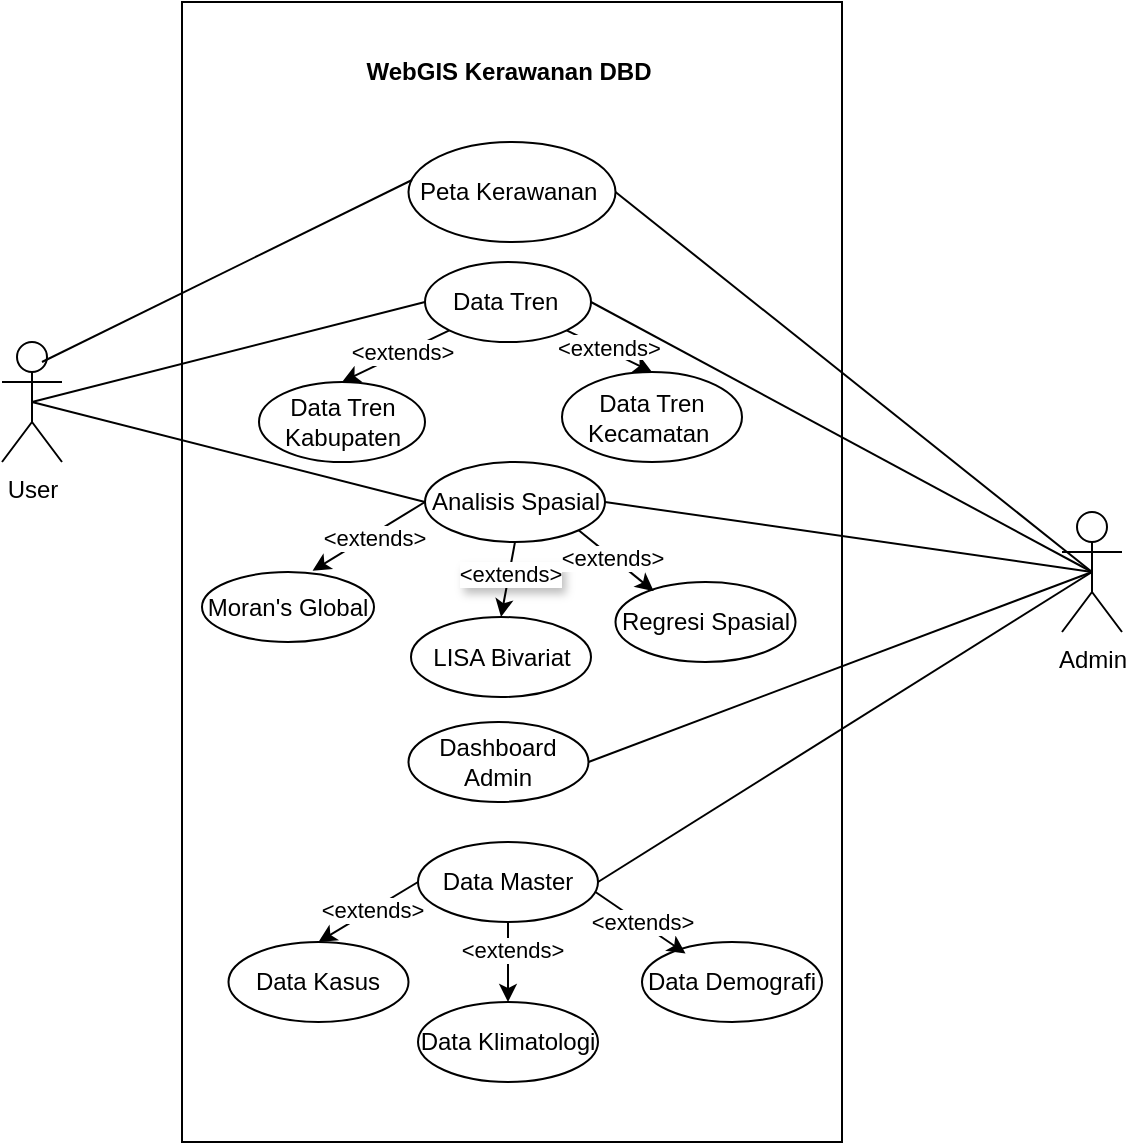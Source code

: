 <mxfile version="27.1.5">
  <diagram name="Halaman-1" id="VMHLC8AJCGpg8gA26jjy">
    <mxGraphModel dx="872" dy="511" grid="1" gridSize="10" guides="1" tooltips="1" connect="1" arrows="1" fold="1" page="1" pageScale="1" pageWidth="827" pageHeight="1169" background="none" math="0" shadow="0">
      <root>
        <mxCell id="0" />
        <mxCell id="1" parent="0" />
        <mxCell id="w5m3LBSkxyIEWTHVduvz-15" value="" style="rounded=0;whiteSpace=wrap;html=1;fillColor=light-dark(#FFFFFF,#FFFFFF);strokeColor=light-dark(#000000,#000000);" vertex="1" parent="1">
          <mxGeometry x="250" y="300" width="330" height="570" as="geometry" />
        </mxCell>
        <mxCell id="w5m3LBSkxyIEWTHVduvz-63" style="rounded=0;orthogonalLoop=1;jettySize=auto;html=1;exitX=0.5;exitY=0.5;exitDx=0;exitDy=0;exitPerimeter=0;entryX=0;entryY=0.5;entryDx=0;entryDy=0;strokeColor=light-dark(#000000,#000000);endArrow=none;startFill=0;" edge="1" parent="1" source="w5m3LBSkxyIEWTHVduvz-16" target="w5m3LBSkxyIEWTHVduvz-23">
          <mxGeometry relative="1" as="geometry" />
        </mxCell>
        <mxCell id="w5m3LBSkxyIEWTHVduvz-64" style="rounded=0;orthogonalLoop=1;jettySize=auto;html=1;exitX=0.5;exitY=0.5;exitDx=0;exitDy=0;exitPerimeter=0;entryX=0;entryY=0.5;entryDx=0;entryDy=0;strokeColor=light-dark(#000000,#000000);endArrow=none;startFill=0;" edge="1" parent="1" source="w5m3LBSkxyIEWTHVduvz-16" target="w5m3LBSkxyIEWTHVduvz-29">
          <mxGeometry relative="1" as="geometry" />
        </mxCell>
        <mxCell id="w5m3LBSkxyIEWTHVduvz-16" value="User" style="shape=umlActor;verticalLabelPosition=bottom;verticalAlign=top;html=1;outlineConnect=0;strokeColor=light-dark(#000000,#000000);fillColor=none;" vertex="1" parent="1">
          <mxGeometry x="160" y="470" width="30" height="60" as="geometry" />
        </mxCell>
        <mxCell id="w5m3LBSkxyIEWTHVduvz-65" style="rounded=0;orthogonalLoop=1;jettySize=auto;html=1;exitX=0.5;exitY=0.5;exitDx=0;exitDy=0;exitPerimeter=0;entryX=1;entryY=0.5;entryDx=0;entryDy=0;endArrow=none;startFill=0;strokeColor=light-dark(#000000,#000000);" edge="1" parent="1" source="w5m3LBSkxyIEWTHVduvz-17" target="w5m3LBSkxyIEWTHVduvz-38">
          <mxGeometry relative="1" as="geometry" />
        </mxCell>
        <mxCell id="w5m3LBSkxyIEWTHVduvz-17" value="Admin" style="shape=umlActor;verticalLabelPosition=bottom;verticalAlign=top;html=1;outlineConnect=0;strokeColor=light-dark(#000000,#000000);fillColor=none;" vertex="1" parent="1">
          <mxGeometry x="690" y="555" width="30" height="60" as="geometry" />
        </mxCell>
        <mxCell id="w5m3LBSkxyIEWTHVduvz-21" value="WebGIS Kerawanan DBD" style="text;html=1;align=center;verticalAlign=middle;resizable=0;points=[];autosize=1;strokeColor=none;fillColor=none;fontColor=light-dark(#000000,#000000);fontStyle=1" vertex="1" parent="1">
          <mxGeometry x="333" y="320" width="160" height="30" as="geometry" />
        </mxCell>
        <mxCell id="w5m3LBSkxyIEWTHVduvz-22" value="&lt;font style=&quot;color: light-dark(rgb(0, 0, 0), rgb(0, 0, 0));&quot;&gt;Peta Kerawanan&amp;nbsp;&lt;/font&gt;" style="ellipse;whiteSpace=wrap;html=1;fillColor=light-dark(#FFFFFF,#FFFFFF);strokeColor=light-dark(#000000,#000000);" vertex="1" parent="1">
          <mxGeometry x="363.25" y="370" width="103.5" height="50" as="geometry" />
        </mxCell>
        <mxCell id="w5m3LBSkxyIEWTHVduvz-44" style="rounded=0;orthogonalLoop=1;jettySize=auto;html=1;exitX=0;exitY=1;exitDx=0;exitDy=0;entryX=0.5;entryY=0;entryDx=0;entryDy=0;strokeColor=light-dark(#000000,#000000);" edge="1" parent="1" source="w5m3LBSkxyIEWTHVduvz-23" target="w5m3LBSkxyIEWTHVduvz-24">
          <mxGeometry relative="1" as="geometry" />
        </mxCell>
        <mxCell id="w5m3LBSkxyIEWTHVduvz-46" value="&amp;lt;extends&amp;gt;" style="edgeLabel;align=center;verticalAlign=middle;resizable=0;points=[];labelBackgroundColor=light-dark(#FFFFFF,#FFFFFF);html=1;fontColor=light-dark(#000000,#000000);" vertex="1" connectable="0" parent="w5m3LBSkxyIEWTHVduvz-44">
          <mxGeometry x="-0.152" y="-1" relative="1" as="geometry">
            <mxPoint as="offset" />
          </mxGeometry>
        </mxCell>
        <mxCell id="w5m3LBSkxyIEWTHVduvz-45" style="rounded=0;orthogonalLoop=1;jettySize=auto;html=1;exitX=1;exitY=1;exitDx=0;exitDy=0;entryX=0.5;entryY=0;entryDx=0;entryDy=0;strokeColor=light-dark(#000000,#000000);" edge="1" parent="1" source="w5m3LBSkxyIEWTHVduvz-23" target="w5m3LBSkxyIEWTHVduvz-28">
          <mxGeometry relative="1" as="geometry" />
        </mxCell>
        <mxCell id="w5m3LBSkxyIEWTHVduvz-47" value="&lt;extends&gt;" style="edgeLabel;align=center;verticalAlign=middle;resizable=0;points=[];labelBackgroundColor=light-dark(#FFFFFF,#FFFFFF);fontColor=light-dark(#000000,#000000);" vertex="1" connectable="0" parent="w5m3LBSkxyIEWTHVduvz-45">
          <mxGeometry x="-0.055" y="2" relative="1" as="geometry">
            <mxPoint as="offset" />
          </mxGeometry>
        </mxCell>
        <mxCell id="w5m3LBSkxyIEWTHVduvz-23" value="&lt;font style=&quot;color: light-dark(rgb(0, 0, 0), rgb(0, 0, 0));&quot;&gt;Data Tren&amp;nbsp;&lt;/font&gt;" style="ellipse;whiteSpace=wrap;html=1;fillColor=light-dark(#FFFFFF,#FFFFFF);strokeColor=light-dark(#000000,#000000);" vertex="1" parent="1">
          <mxGeometry x="371.5" y="430" width="83" height="40" as="geometry" />
        </mxCell>
        <mxCell id="w5m3LBSkxyIEWTHVduvz-24" value="&lt;font style=&quot;color: light-dark(rgb(0, 0, 0), rgb(0, 0, 0));&quot;&gt;Data Tren&lt;br&gt;Kabupaten&lt;/font&gt;" style="ellipse;whiteSpace=wrap;html=1;fillColor=light-dark(#FFFFFF,#FFFFFF);strokeColor=light-dark(#000000,#000000);" vertex="1" parent="1">
          <mxGeometry x="288.5" y="490" width="83" height="40" as="geometry" />
        </mxCell>
        <mxCell id="w5m3LBSkxyIEWTHVduvz-28" value="&lt;font style=&quot;color: light-dark(rgb(0, 0, 0), rgb(0, 0, 0));&quot;&gt;Data Tren&lt;br&gt;Kecamatan&amp;nbsp;&lt;/font&gt;" style="ellipse;whiteSpace=wrap;html=1;fillColor=light-dark(#FFFFFF,#FFFFFF);strokeColor=light-dark(#000000,#000000);" vertex="1" parent="1">
          <mxGeometry x="440" y="485" width="90" height="45" as="geometry" />
        </mxCell>
        <mxCell id="w5m3LBSkxyIEWTHVduvz-49" style="rounded=0;orthogonalLoop=1;jettySize=auto;html=1;exitX=0.5;exitY=1;exitDx=0;exitDy=0;entryX=0.5;entryY=0;entryDx=0;entryDy=0;strokeColor=light-dark(#000000,#000000);" edge="1" parent="1" source="w5m3LBSkxyIEWTHVduvz-29" target="w5m3LBSkxyIEWTHVduvz-33">
          <mxGeometry relative="1" as="geometry" />
        </mxCell>
        <mxCell id="w5m3LBSkxyIEWTHVduvz-53" value="&amp;lt;extends&amp;gt;" style="edgeLabel;html=1;align=center;verticalAlign=middle;resizable=0;points=[];labelBackgroundColor=light-dark(#FFFFFF,#FFFFFF);textShadow=1;fontColor=light-dark(#000000,#000000);" vertex="1" connectable="0" parent="w5m3LBSkxyIEWTHVduvz-49">
          <mxGeometry x="-0.166" relative="1" as="geometry">
            <mxPoint as="offset" />
          </mxGeometry>
        </mxCell>
        <mxCell id="w5m3LBSkxyIEWTHVduvz-29" value="&lt;font style=&quot;color: light-dark(rgb(0, 0, 0), rgb(0, 0, 0));&quot;&gt;Analisis Spasial&lt;/font&gt;" style="ellipse;whiteSpace=wrap;html=1;fillColor=light-dark(#FFFFFF,#FFFFFF);strokeColor=light-dark(#000000,#000000);" vertex="1" parent="1">
          <mxGeometry x="371.5" y="530" width="90" height="40" as="geometry" />
        </mxCell>
        <mxCell id="w5m3LBSkxyIEWTHVduvz-32" value="&lt;font style=&quot;color: light-dark(rgb(0, 0, 0), rgb(0, 0, 0));&quot;&gt;Moran&#39;s Global&lt;/font&gt;" style="ellipse;whiteSpace=wrap;html=1;fillColor=light-dark(#FFFFFF,#FFFFFF);strokeColor=light-dark(#000000,#000000);" vertex="1" parent="1">
          <mxGeometry x="260" y="585" width="86" height="35" as="geometry" />
        </mxCell>
        <mxCell id="w5m3LBSkxyIEWTHVduvz-33" value="&lt;font style=&quot;color: light-dark(rgb(0, 0, 0), rgb(0, 0, 0));&quot;&gt;LISA Bivariat&lt;/font&gt;" style="ellipse;whiteSpace=wrap;html=1;fillColor=light-dark(#FFFFFF,#FFFFFF);strokeColor=light-dark(#000000,#000000);" vertex="1" parent="1">
          <mxGeometry x="364.5" y="607.5" width="90" height="40" as="geometry" />
        </mxCell>
        <mxCell id="w5m3LBSkxyIEWTHVduvz-34" value="&lt;font style=&quot;color: light-dark(rgb(0, 0, 0), rgb(0, 0, 0));&quot;&gt;Regresi Spasial&lt;/font&gt;" style="ellipse;whiteSpace=wrap;html=1;fillColor=light-dark(#FFFFFF,#FFFFFF);strokeColor=light-dark(#000000,#000000);" vertex="1" parent="1">
          <mxGeometry x="466.75" y="590" width="90" height="40" as="geometry" />
        </mxCell>
        <mxCell id="w5m3LBSkxyIEWTHVduvz-37" value="&lt;font style=&quot;color: light-dark(rgb(0, 0, 0), rgb(0, 0, 0));&quot;&gt;Dashboard Admin&lt;/font&gt;" style="ellipse;whiteSpace=wrap;html=1;fillColor=light-dark(#FFFFFF,#FFFFFF);strokeColor=light-dark(#000000,#000000);" vertex="1" parent="1">
          <mxGeometry x="363.25" y="660" width="90" height="40" as="geometry" />
        </mxCell>
        <mxCell id="w5m3LBSkxyIEWTHVduvz-55" style="rounded=0;orthogonalLoop=1;jettySize=auto;html=1;exitX=0;exitY=0.5;exitDx=0;exitDy=0;entryX=0.5;entryY=0;entryDx=0;entryDy=0;strokeColor=light-dark(#000000,#000000);" edge="1" parent="1" source="w5m3LBSkxyIEWTHVduvz-38" target="w5m3LBSkxyIEWTHVduvz-39">
          <mxGeometry relative="1" as="geometry" />
        </mxCell>
        <mxCell id="w5m3LBSkxyIEWTHVduvz-58" value="&amp;lt;extends&amp;gt;" style="edgeLabel;html=1;align=center;verticalAlign=middle;resizable=0;points=[];fontColor=light-dark(#000000,#000000);labelBackgroundColor=light-dark(#FFFFFF,#FFFFFF);" vertex="1" connectable="0" parent="w5m3LBSkxyIEWTHVduvz-55">
          <mxGeometry x="-0.07" relative="1" as="geometry">
            <mxPoint as="offset" />
          </mxGeometry>
        </mxCell>
        <mxCell id="w5m3LBSkxyIEWTHVduvz-56" style="rounded=0;orthogonalLoop=1;jettySize=auto;html=1;exitX=0.5;exitY=1;exitDx=0;exitDy=0;entryX=0.5;entryY=0;entryDx=0;entryDy=0;strokeColor=light-dark(#000000,#000000);" edge="1" parent="1" source="w5m3LBSkxyIEWTHVduvz-38" target="w5m3LBSkxyIEWTHVduvz-42">
          <mxGeometry relative="1" as="geometry" />
        </mxCell>
        <mxCell id="w5m3LBSkxyIEWTHVduvz-59" value="&amp;lt;extends&amp;gt;" style="edgeLabel;html=1;align=center;verticalAlign=middle;resizable=0;points=[];labelBackgroundColor=light-dark(#FFFFFF,#FFFFFF);fontColor=light-dark(#000000,#000000);" vertex="1" connectable="0" parent="w5m3LBSkxyIEWTHVduvz-56">
          <mxGeometry x="-0.333" y="2" relative="1" as="geometry">
            <mxPoint as="offset" />
          </mxGeometry>
        </mxCell>
        <mxCell id="w5m3LBSkxyIEWTHVduvz-38" value="&lt;font style=&quot;color: light-dark(rgb(0, 0, 0), rgb(0, 0, 0));&quot;&gt;Data Master&lt;/font&gt;" style="ellipse;whiteSpace=wrap;html=1;fillColor=light-dark(#FFFFFF,#FFFFFF);strokeColor=light-dark(#000000,#000000);" vertex="1" parent="1">
          <mxGeometry x="368" y="720" width="90" height="40" as="geometry" />
        </mxCell>
        <mxCell id="w5m3LBSkxyIEWTHVduvz-39" value="&lt;font style=&quot;color: light-dark(rgb(0, 0, 0), rgb(0, 0, 0));&quot;&gt;Data Kasus&lt;/font&gt;" style="ellipse;whiteSpace=wrap;html=1;fillColor=light-dark(#FFFFFF,#FFFFFF);strokeColor=light-dark(#000000,#000000);" vertex="1" parent="1">
          <mxGeometry x="273.25" y="770" width="90" height="40" as="geometry" />
        </mxCell>
        <mxCell id="w5m3LBSkxyIEWTHVduvz-42" value="&lt;font style=&quot;color: light-dark(rgb(0, 0, 0), rgb(0, 0, 0));&quot;&gt;Data Klimatologi&lt;/font&gt;" style="ellipse;whiteSpace=wrap;html=1;fillColor=light-dark(#FFFFFF,#FFFFFF);strokeColor=light-dark(#000000,#000000);" vertex="1" parent="1">
          <mxGeometry x="368" y="800" width="90" height="40" as="geometry" />
        </mxCell>
        <mxCell id="w5m3LBSkxyIEWTHVduvz-43" value="&lt;font style=&quot;color: light-dark(rgb(0, 0, 0), rgb(0, 0, 0));&quot;&gt;Data Demografi&lt;/font&gt;" style="ellipse;whiteSpace=wrap;html=1;fillColor=light-dark(#FFFFFF,#FFFFFF);strokeColor=light-dark(#000000,#000000);" vertex="1" parent="1">
          <mxGeometry x="480" y="770" width="90" height="40" as="geometry" />
        </mxCell>
        <mxCell id="w5m3LBSkxyIEWTHVduvz-48" style="rounded=0;orthogonalLoop=1;jettySize=auto;html=1;exitX=0;exitY=0.5;exitDx=0;exitDy=0;entryX=0.643;entryY=-0.018;entryDx=0;entryDy=0;entryPerimeter=0;strokeColor=light-dark(#000000,#000000);" edge="1" parent="1" source="w5m3LBSkxyIEWTHVduvz-29" target="w5m3LBSkxyIEWTHVduvz-32">
          <mxGeometry relative="1" as="geometry" />
        </mxCell>
        <mxCell id="w5m3LBSkxyIEWTHVduvz-51" value="&amp;lt;extends&amp;gt;" style="edgeLabel;align=center;verticalAlign=middle;resizable=0;points=[];html=1;labelBackgroundColor=light-dark(#FFFFFF,#FFFFFF);fontColor=light-dark(#000000,#000000);" vertex="1" connectable="0" parent="w5m3LBSkxyIEWTHVduvz-48">
          <mxGeometry x="0.16" y="2" relative="1" as="geometry">
            <mxPoint x="6" y="-4" as="offset" />
          </mxGeometry>
        </mxCell>
        <mxCell id="w5m3LBSkxyIEWTHVduvz-50" style="rounded=0;orthogonalLoop=1;jettySize=auto;html=1;exitX=1;exitY=1;exitDx=0;exitDy=0;entryX=0.212;entryY=0.114;entryDx=0;entryDy=0;entryPerimeter=0;strokeColor=light-dark(#000000,#000000);" edge="1" parent="1" source="w5m3LBSkxyIEWTHVduvz-29" target="w5m3LBSkxyIEWTHVduvz-34">
          <mxGeometry relative="1" as="geometry" />
        </mxCell>
        <mxCell id="w5m3LBSkxyIEWTHVduvz-54" value="&amp;lt;extends&amp;gt;" style="edgeLabel;html=1;align=center;verticalAlign=middle;resizable=0;points=[];labelBackgroundColor=light-dark(#FFFFFF,#FFFFFF);fontColor=light-dark(#000000,#000000);" vertex="1" connectable="0" parent="w5m3LBSkxyIEWTHVduvz-50">
          <mxGeometry x="-0.105" relative="1" as="geometry">
            <mxPoint as="offset" />
          </mxGeometry>
        </mxCell>
        <mxCell id="w5m3LBSkxyIEWTHVduvz-57" style="rounded=0;orthogonalLoop=1;jettySize=auto;html=1;exitX=0.986;exitY=0.625;exitDx=0;exitDy=0;entryX=0.242;entryY=0.143;entryDx=0;entryDy=0;entryPerimeter=0;strokeColor=light-dark(#000000,#000000);exitPerimeter=0;" edge="1" parent="1" source="w5m3LBSkxyIEWTHVduvz-38" target="w5m3LBSkxyIEWTHVduvz-43">
          <mxGeometry relative="1" as="geometry" />
        </mxCell>
        <mxCell id="w5m3LBSkxyIEWTHVduvz-60" value="&amp;lt;extends&amp;gt;" style="edgeLabel;html=1;align=center;verticalAlign=middle;resizable=0;points=[];labelBackgroundColor=light-dark(#FFFFFF,#FFFFFF);fontColor=light-dark(#000000,#000000);" vertex="1" connectable="0" parent="w5m3LBSkxyIEWTHVduvz-57">
          <mxGeometry x="-0.174" relative="1" as="geometry">
            <mxPoint x="4" y="2" as="offset" />
          </mxGeometry>
        </mxCell>
        <mxCell id="w5m3LBSkxyIEWTHVduvz-67" style="rounded=0;orthogonalLoop=1;jettySize=auto;html=1;entryX=1;entryY=0.5;entryDx=0;entryDy=0;endArrow=none;startFill=0;strokeColor=light-dark(#000000,#000000);exitX=0.5;exitY=0.5;exitDx=0;exitDy=0;exitPerimeter=0;" edge="1" parent="1" source="w5m3LBSkxyIEWTHVduvz-17" target="w5m3LBSkxyIEWTHVduvz-29">
          <mxGeometry relative="1" as="geometry">
            <mxPoint x="690" y="690" as="sourcePoint" />
            <mxPoint x="466.5" y="630" as="targetPoint" />
          </mxGeometry>
        </mxCell>
        <mxCell id="w5m3LBSkxyIEWTHVduvz-61" style="rounded=0;orthogonalLoop=1;jettySize=auto;html=1;entryX=0.017;entryY=0.38;entryDx=0;entryDy=0;entryPerimeter=0;endArrow=none;startFill=0;strokeColor=light-dark(#000000,#000000);" edge="1" parent="1" target="w5m3LBSkxyIEWTHVduvz-22">
          <mxGeometry relative="1" as="geometry">
            <mxPoint x="180" y="480" as="sourcePoint" />
          </mxGeometry>
        </mxCell>
        <mxCell id="w5m3LBSkxyIEWTHVduvz-66" style="rounded=0;orthogonalLoop=1;jettySize=auto;html=1;exitX=0.5;exitY=0.5;exitDx=0;exitDy=0;exitPerimeter=0;entryX=1;entryY=0.5;entryDx=0;entryDy=0;endArrow=none;startFill=0;strokeColor=light-dark(#000000,#000000);" edge="1" parent="1" source="w5m3LBSkxyIEWTHVduvz-17" target="w5m3LBSkxyIEWTHVduvz-37">
          <mxGeometry relative="1" as="geometry">
            <mxPoint x="687" y="660" as="sourcePoint" />
            <mxPoint x="460" y="710" as="targetPoint" />
          </mxGeometry>
        </mxCell>
        <mxCell id="w5m3LBSkxyIEWTHVduvz-68" style="rounded=0;orthogonalLoop=1;jettySize=auto;html=1;entryX=1;entryY=0.5;entryDx=0;entryDy=0;endArrow=none;startFill=0;strokeColor=light-dark(#000000,#000000);exitX=0.5;exitY=0.5;exitDx=0;exitDy=0;exitPerimeter=0;" edge="1" parent="1" source="w5m3LBSkxyIEWTHVduvz-17" target="w5m3LBSkxyIEWTHVduvz-23">
          <mxGeometry relative="1" as="geometry">
            <mxPoint x="730" y="607.5" as="sourcePoint" />
            <mxPoint x="500" y="462.5" as="targetPoint" />
          </mxGeometry>
        </mxCell>
        <mxCell id="w5m3LBSkxyIEWTHVduvz-69" style="rounded=0;orthogonalLoop=1;jettySize=auto;html=1;entryX=1;entryY=0.5;entryDx=0;entryDy=0;endArrow=none;startFill=0;strokeColor=light-dark(#000000,#000000);exitX=0.5;exitY=0.5;exitDx=0;exitDy=0;exitPerimeter=0;" edge="1" parent="1" source="w5m3LBSkxyIEWTHVduvz-17" target="w5m3LBSkxyIEWTHVduvz-22">
          <mxGeometry relative="1" as="geometry">
            <mxPoint x="750.5" y="525" as="sourcePoint" />
            <mxPoint x="500.5" y="390" as="targetPoint" />
          </mxGeometry>
        </mxCell>
      </root>
    </mxGraphModel>
  </diagram>
</mxfile>
